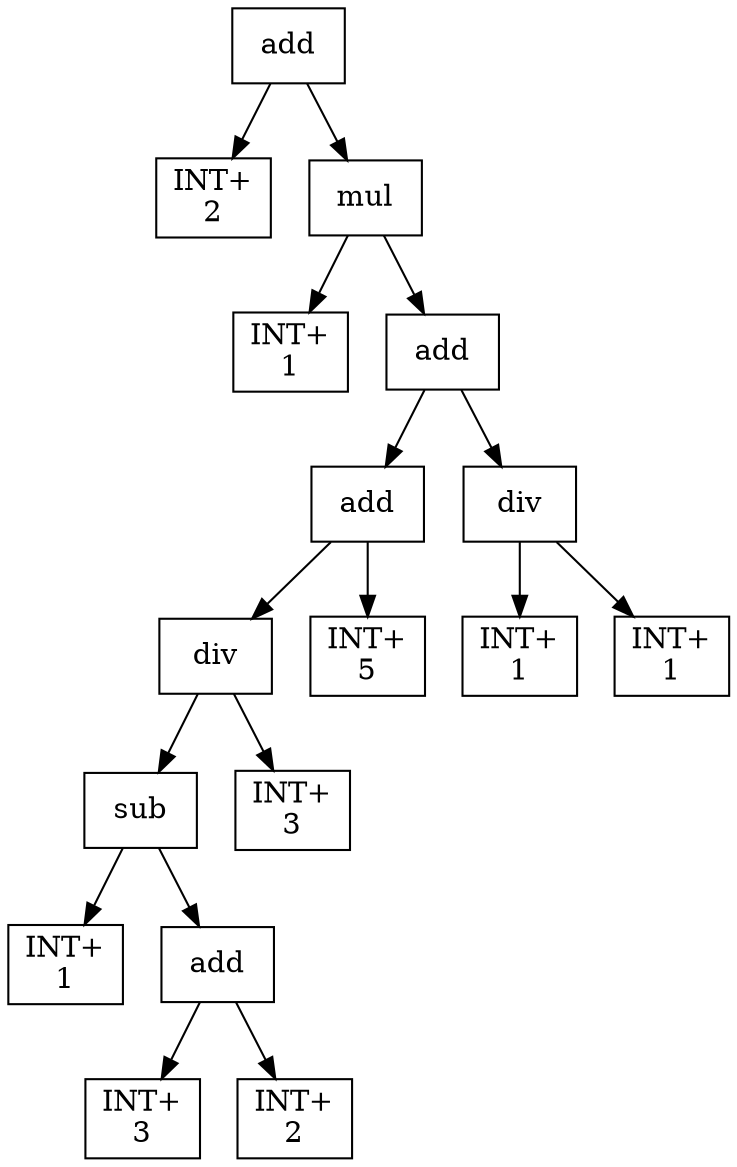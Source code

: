 digraph expr {
  node [shape=box];
  n1 [label="add"];
  n2 [label="INT+\n2"];
  n3 [label="mul"];
  n4 [label="INT+\n1"];
  n5 [label="add"];
  n6 [label="add"];
  n7 [label="div"];
  n8 [label="sub"];
  n9 [label="INT+\n1"];
  n10 [label="add"];
  n11 [label="INT+\n3"];
  n12 [label="INT+\n2"];
  n10 -> n11;
  n10 -> n12;
  n8 -> n9;
  n8 -> n10;
  n13 [label="INT+\n3"];
  n7 -> n8;
  n7 -> n13;
  n14 [label="INT+\n5"];
  n6 -> n7;
  n6 -> n14;
  n15 [label="div"];
  n16 [label="INT+\n1"];
  n17 [label="INT+\n1"];
  n15 -> n16;
  n15 -> n17;
  n5 -> n6;
  n5 -> n15;
  n3 -> n4;
  n3 -> n5;
  n1 -> n2;
  n1 -> n3;
}